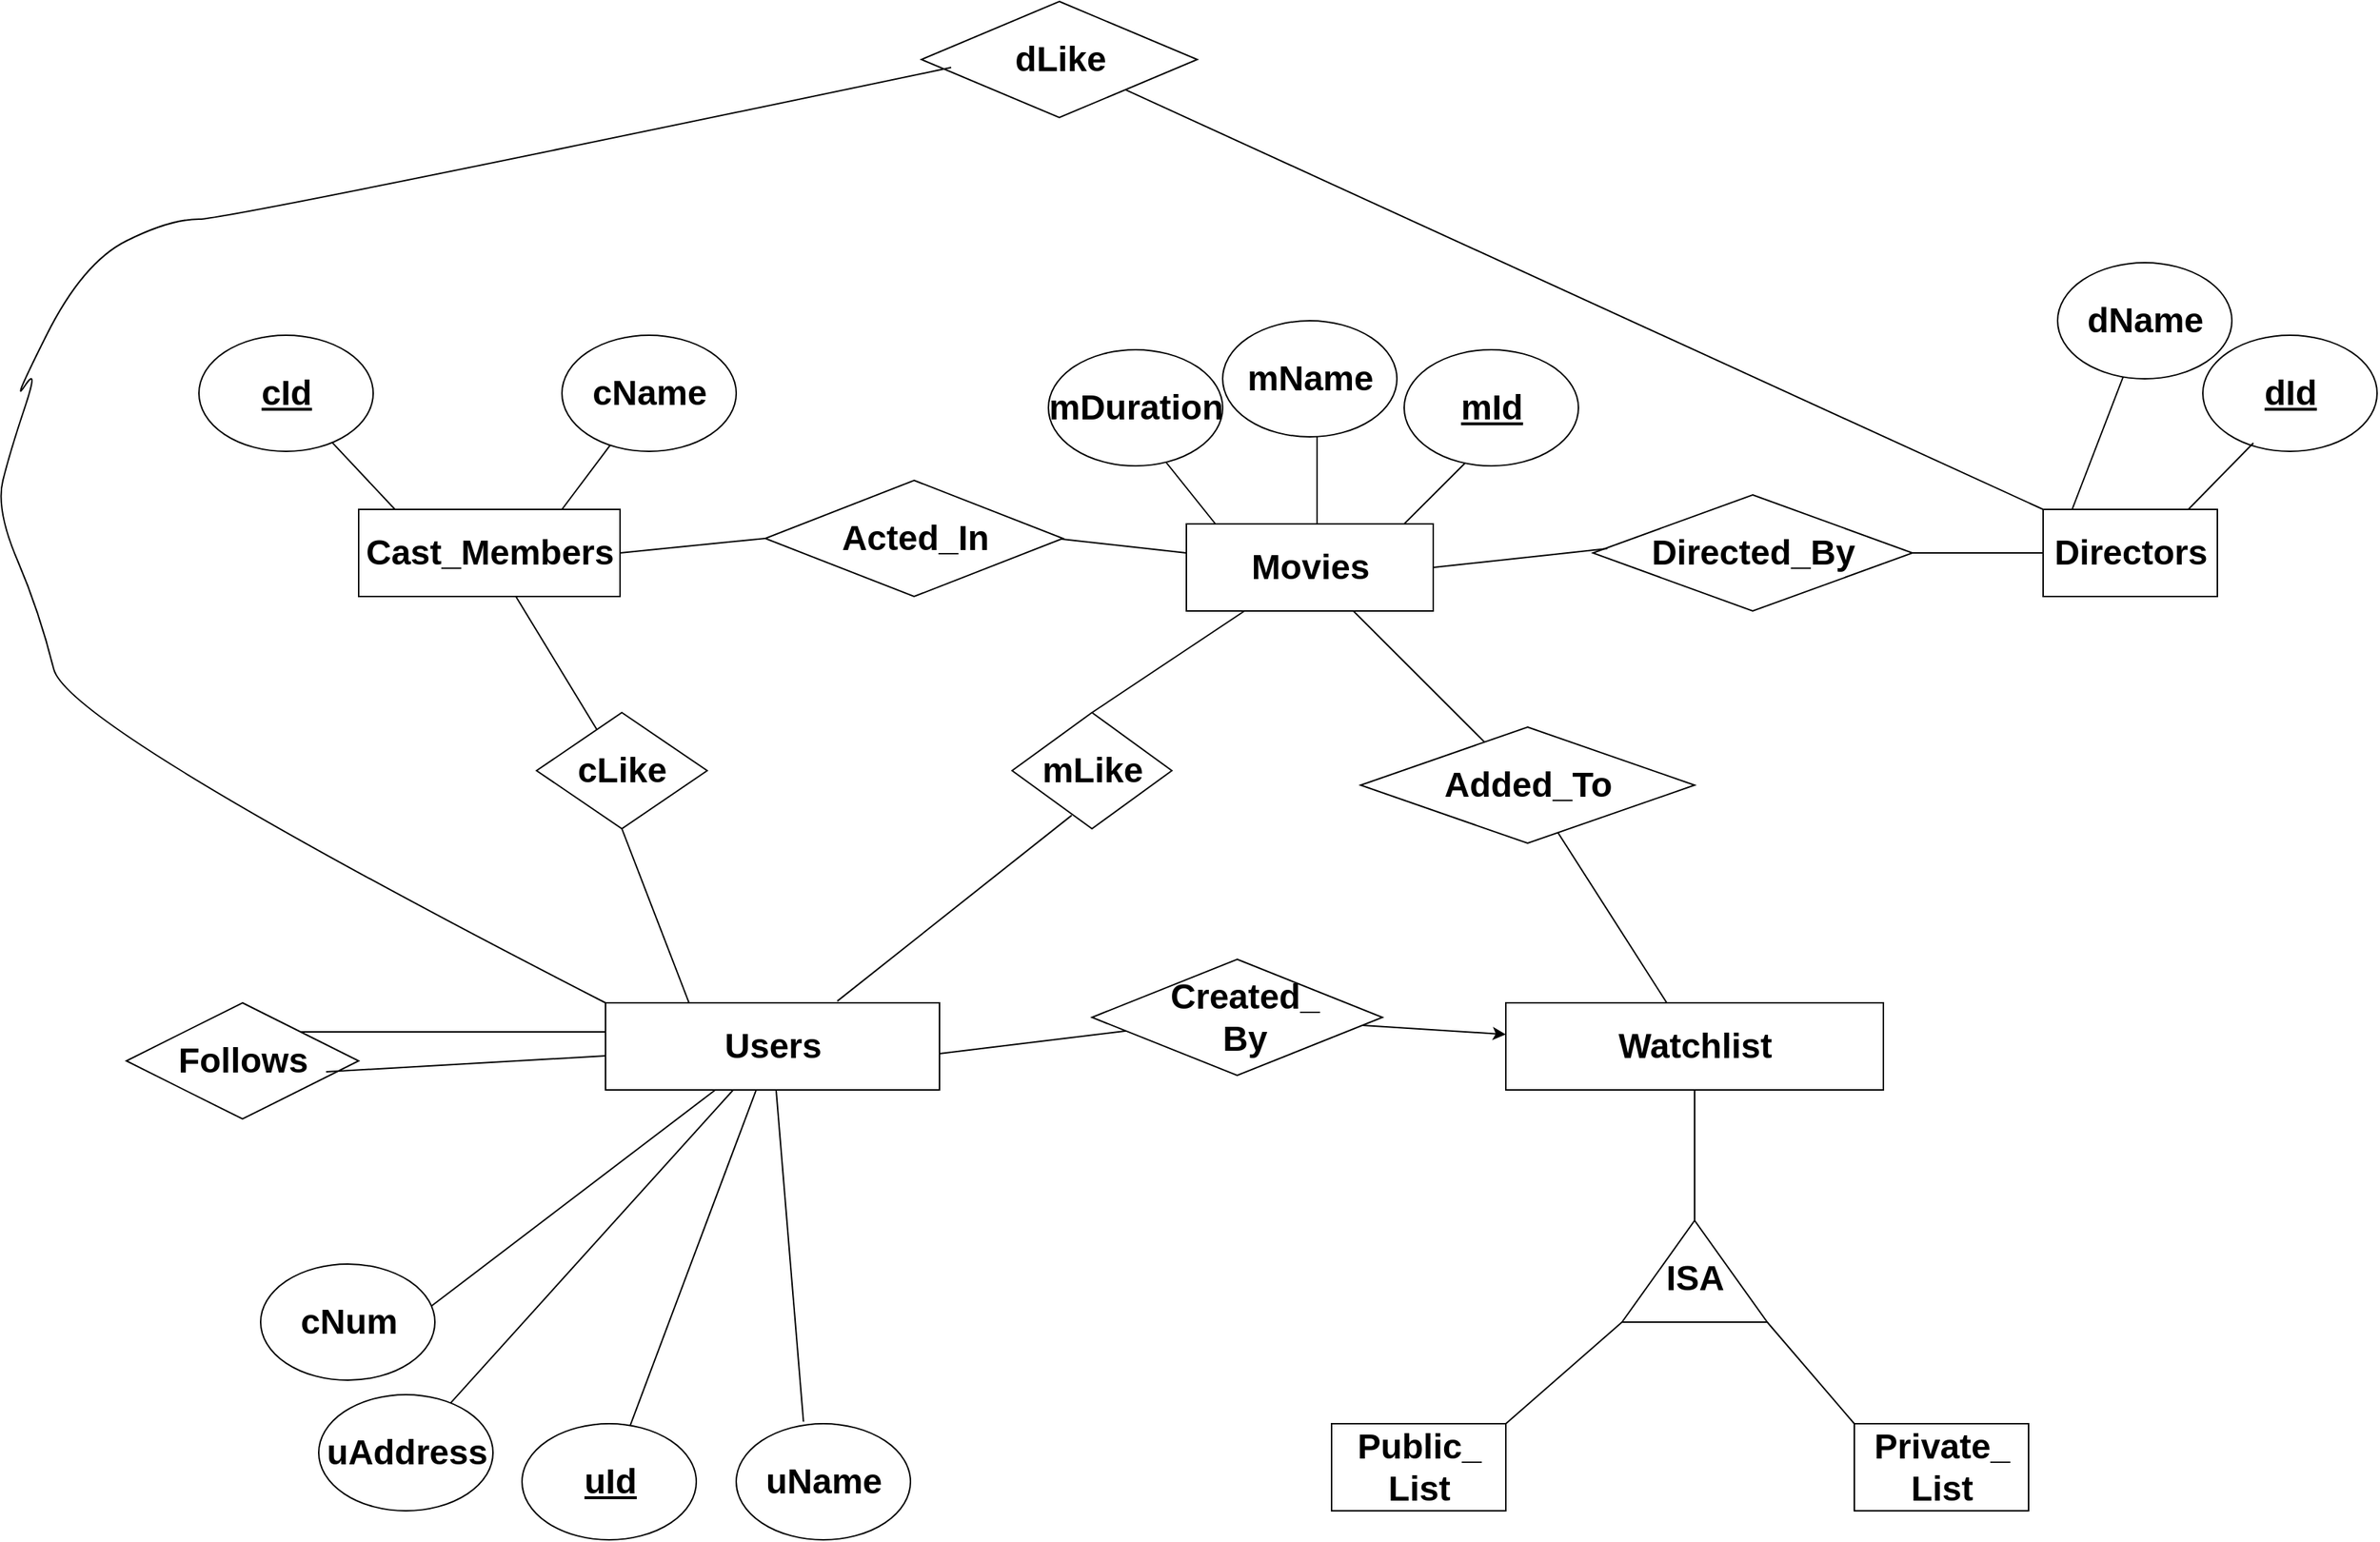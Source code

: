 <mxfile version="26.0.8">
  <diagram id="R2lEEEUBdFMjLlhIrx00" name="Page-1">
    <mxGraphModel dx="3183" dy="2338" grid="1" gridSize="10" guides="1" tooltips="1" connect="1" arrows="1" fold="1" page="1" pageScale="1" pageWidth="850" pageHeight="1100" math="0" shadow="0" extFonts="Permanent Marker^https://fonts.googleapis.com/css?family=Permanent+Marker">
      <root>
        <mxCell id="0" />
        <mxCell id="1" parent="0" />
        <mxCell id="3MYASQ_tbwZk-lHEeH4o-34" value="" style="rhombus;whiteSpace=wrap;html=1;" vertex="1" parent="1">
          <mxGeometry x="-62.5" y="-180" width="190" height="80" as="geometry" />
        </mxCell>
        <mxCell id="2kyyC0OLafyG5U_MLPPI-2" value="" style="rounded=0;whiteSpace=wrap;html=1;" parent="1" vertex="1">
          <mxGeometry x="120" y="180" width="170" height="60" as="geometry" />
        </mxCell>
        <mxCell id="2kyyC0OLafyG5U_MLPPI-3" value="Movies" style="text;strokeColor=none;fillColor=none;html=1;fontSize=24;fontStyle=1;verticalAlign=middle;align=center;" parent="1" vertex="1">
          <mxGeometry x="155" y="190" width="100" height="40" as="geometry" />
        </mxCell>
        <mxCell id="2kyyC0OLafyG5U_MLPPI-4" value="" style="endArrow=none;html=1;rounded=0;" parent="1" edge="1">
          <mxGeometry width="50" height="50" relative="1" as="geometry">
            <mxPoint x="270" y="180" as="sourcePoint" />
            <mxPoint x="320" y="130" as="targetPoint" />
          </mxGeometry>
        </mxCell>
        <mxCell id="2kyyC0OLafyG5U_MLPPI-5" value="" style="endArrow=none;html=1;rounded=0;" parent="1" edge="1">
          <mxGeometry width="50" height="50" relative="1" as="geometry">
            <mxPoint x="210" y="180" as="sourcePoint" />
            <mxPoint x="210" y="110" as="targetPoint" />
          </mxGeometry>
        </mxCell>
        <mxCell id="2kyyC0OLafyG5U_MLPPI-6" value="" style="endArrow=none;html=1;rounded=0;" parent="1" edge="1">
          <mxGeometry width="50" height="50" relative="1" as="geometry">
            <mxPoint x="140" y="180" as="sourcePoint" />
            <mxPoint x="100" y="130" as="targetPoint" />
          </mxGeometry>
        </mxCell>
        <mxCell id="2kyyC0OLafyG5U_MLPPI-7" value="" style="ellipse;whiteSpace=wrap;html=1;strokeWidth=1;" parent="1" vertex="1">
          <mxGeometry x="270" y="60" width="120" height="80" as="geometry" />
        </mxCell>
        <mxCell id="2kyyC0OLafyG5U_MLPPI-8" value="&lt;u&gt;mId&lt;/u&gt;" style="text;strokeColor=none;fillColor=none;html=1;fontSize=24;fontStyle=1;verticalAlign=middle;align=center;" parent="1" vertex="1">
          <mxGeometry x="280" y="80" width="100" height="40" as="geometry" />
        </mxCell>
        <mxCell id="2kyyC0OLafyG5U_MLPPI-9" value="" style="ellipse;whiteSpace=wrap;html=1;" parent="1" vertex="1">
          <mxGeometry x="145" y="40" width="120" height="80" as="geometry" />
        </mxCell>
        <mxCell id="2kyyC0OLafyG5U_MLPPI-11" value="mName" style="text;strokeColor=none;fillColor=none;html=1;fontSize=24;fontStyle=1;verticalAlign=middle;align=center;" parent="1" vertex="1">
          <mxGeometry x="155" y="60" width="100" height="40" as="geometry" />
        </mxCell>
        <mxCell id="2kyyC0OLafyG5U_MLPPI-13" value="" style="ellipse;whiteSpace=wrap;html=1;" parent="1" vertex="1">
          <mxGeometry x="25" y="60" width="120" height="80" as="geometry" />
        </mxCell>
        <mxCell id="2kyyC0OLafyG5U_MLPPI-12" value="mDuration" style="text;strokeColor=none;fillColor=none;html=1;fontSize=24;fontStyle=1;verticalAlign=middle;align=center;" parent="1" vertex="1">
          <mxGeometry x="35" y="80" width="100" height="40" as="geometry" />
        </mxCell>
        <mxCell id="2kyyC0OLafyG5U_MLPPI-15" value="" style="rhombus;whiteSpace=wrap;html=1;" parent="1" vertex="1">
          <mxGeometry x="400" y="160" width="220" height="80" as="geometry" />
        </mxCell>
        <mxCell id="2kyyC0OLafyG5U_MLPPI-16" value="Directed_&lt;span style=&quot;background-color: transparent; color: light-dark(rgb(0, 0, 0), rgb(255, 255, 255));&quot;&gt;By&lt;/span&gt;" style="text;strokeColor=none;fillColor=none;html=1;fontSize=24;fontStyle=1;verticalAlign=middle;align=center;" parent="1" vertex="1">
          <mxGeometry x="460" y="180" width="100" height="40" as="geometry" />
        </mxCell>
        <mxCell id="2kyyC0OLafyG5U_MLPPI-18" value="" style="endArrow=none;html=1;rounded=0;entryX=0.045;entryY=0.463;entryDx=0;entryDy=0;entryPerimeter=0;" parent="1" target="2kyyC0OLafyG5U_MLPPI-15" edge="1">
          <mxGeometry width="50" height="50" relative="1" as="geometry">
            <mxPoint x="290" y="210" as="sourcePoint" />
            <mxPoint x="340" y="160" as="targetPoint" />
          </mxGeometry>
        </mxCell>
        <mxCell id="2kyyC0OLafyG5U_MLPPI-19" value="" style="rounded=0;whiteSpace=wrap;html=1;" parent="1" vertex="1">
          <mxGeometry x="710" y="170" width="120" height="60" as="geometry" />
        </mxCell>
        <mxCell id="2kyyC0OLafyG5U_MLPPI-20" value="Directors" style="text;strokeColor=none;fillColor=none;html=1;fontSize=24;fontStyle=1;verticalAlign=middle;align=center;" parent="1" vertex="1">
          <mxGeometry x="720" y="180" width="100" height="40" as="geometry" />
        </mxCell>
        <mxCell id="2kyyC0OLafyG5U_MLPPI-21" value="" style="endArrow=none;html=1;rounded=0;entryX=0;entryY=0.5;entryDx=0;entryDy=0;" parent="1" target="2kyyC0OLafyG5U_MLPPI-19" edge="1">
          <mxGeometry width="50" height="50" relative="1" as="geometry">
            <mxPoint x="620" y="200" as="sourcePoint" />
            <mxPoint x="670" y="150" as="targetPoint" />
          </mxGeometry>
        </mxCell>
        <mxCell id="2kyyC0OLafyG5U_MLPPI-22" value="" style="ellipse;whiteSpace=wrap;html=1;" parent="1" vertex="1">
          <mxGeometry x="720" width="120" height="80" as="geometry" />
        </mxCell>
        <mxCell id="2kyyC0OLafyG5U_MLPPI-23" value="dName" style="text;strokeColor=none;fillColor=none;html=1;fontSize=24;fontStyle=1;verticalAlign=middle;align=center;" parent="1" vertex="1">
          <mxGeometry x="730" y="20" width="100" height="40" as="geometry" />
        </mxCell>
        <mxCell id="2kyyC0OLafyG5U_MLPPI-24" value="" style="ellipse;whiteSpace=wrap;html=1;" parent="1" vertex="1">
          <mxGeometry x="820" y="50" width="120" height="80" as="geometry" />
        </mxCell>
        <mxCell id="2kyyC0OLafyG5U_MLPPI-25" value="&lt;u&gt;dId&lt;/u&gt;" style="text;strokeColor=none;fillColor=none;html=1;fontSize=24;fontStyle=1;verticalAlign=middle;align=center;" parent="1" vertex="1">
          <mxGeometry x="830" y="70" width="100" height="40" as="geometry" />
        </mxCell>
        <mxCell id="2kyyC0OLafyG5U_MLPPI-26" value="" style="endArrow=none;html=1;rounded=0;entryX=0.29;entryY=0.928;entryDx=0;entryDy=0;entryPerimeter=0;" parent="1" target="2kyyC0OLafyG5U_MLPPI-24" edge="1">
          <mxGeometry width="50" height="50" relative="1" as="geometry">
            <mxPoint x="810" y="170" as="sourcePoint" />
            <mxPoint x="850" y="130" as="targetPoint" />
          </mxGeometry>
        </mxCell>
        <mxCell id="2kyyC0OLafyG5U_MLPPI-27" value="" style="endArrow=none;html=1;rounded=0;" parent="1" target="2kyyC0OLafyG5U_MLPPI-22" edge="1">
          <mxGeometry width="50" height="50" relative="1" as="geometry">
            <mxPoint x="730" y="170" as="sourcePoint" />
            <mxPoint x="780" y="120" as="targetPoint" />
          </mxGeometry>
        </mxCell>
        <mxCell id="2kyyC0OLafyG5U_MLPPI-28" value="" style="endArrow=none;html=1;rounded=0;" parent="1" edge="1">
          <mxGeometry width="50" height="50" relative="1" as="geometry">
            <mxPoint x="30" y="190" as="sourcePoint" />
            <mxPoint x="120" y="200" as="targetPoint" />
          </mxGeometry>
        </mxCell>
        <mxCell id="2kyyC0OLafyG5U_MLPPI-29" value="" style="rhombus;whiteSpace=wrap;html=1;" parent="1" vertex="1">
          <mxGeometry x="-170" y="150" width="205" height="80" as="geometry" />
        </mxCell>
        <mxCell id="2kyyC0OLafyG5U_MLPPI-30" value="Acted_&lt;span style=&quot;background-color: transparent; color: light-dark(rgb(0, 0, 0), rgb(255, 255, 255));&quot;&gt;In&lt;/span&gt;" style="text;strokeColor=none;fillColor=none;html=1;fontSize=24;fontStyle=1;verticalAlign=middle;align=center;" parent="1" vertex="1">
          <mxGeometry x="-117.5" y="170" width="100" height="40" as="geometry" />
        </mxCell>
        <mxCell id="2kyyC0OLafyG5U_MLPPI-31" value="" style="endArrow=none;html=1;rounded=0;" parent="1" edge="1">
          <mxGeometry width="50" height="50" relative="1" as="geometry">
            <mxPoint x="-270" y="200" as="sourcePoint" />
            <mxPoint x="-170" y="190" as="targetPoint" />
          </mxGeometry>
        </mxCell>
        <mxCell id="2kyyC0OLafyG5U_MLPPI-32" value="" style="rounded=0;whiteSpace=wrap;html=1;" parent="1" vertex="1">
          <mxGeometry x="-450" y="170" width="180" height="60" as="geometry" />
        </mxCell>
        <mxCell id="2kyyC0OLafyG5U_MLPPI-33" value="Cast_Members" style="text;strokeColor=none;fillColor=none;html=1;fontSize=24;fontStyle=1;verticalAlign=middle;align=center;" parent="1" vertex="1">
          <mxGeometry x="-410" y="180" width="100" height="40" as="geometry" />
        </mxCell>
        <mxCell id="2kyyC0OLafyG5U_MLPPI-34" value="" style="ellipse;whiteSpace=wrap;html=1;" parent="1" vertex="1">
          <mxGeometry x="-560" y="50" width="120" height="80" as="geometry" />
        </mxCell>
        <mxCell id="2kyyC0OLafyG5U_MLPPI-35" value="&lt;u&gt;cId&lt;/u&gt;" style="text;strokeColor=none;fillColor=none;html=1;fontSize=24;fontStyle=1;verticalAlign=middle;align=center;" parent="1" vertex="1">
          <mxGeometry x="-550" y="70" width="100" height="40" as="geometry" />
        </mxCell>
        <mxCell id="2kyyC0OLafyG5U_MLPPI-36" value="" style="ellipse;whiteSpace=wrap;html=1;" parent="1" vertex="1">
          <mxGeometry x="-310" y="50" width="120" height="80" as="geometry" />
        </mxCell>
        <mxCell id="2kyyC0OLafyG5U_MLPPI-37" value="cName" style="text;strokeColor=none;fillColor=none;html=1;fontSize=24;fontStyle=1;verticalAlign=middle;align=center;" parent="1" vertex="1">
          <mxGeometry x="-300" y="70" width="100" height="40" as="geometry" />
        </mxCell>
        <mxCell id="2kyyC0OLafyG5U_MLPPI-38" value="" style="endArrow=none;html=1;rounded=0;" parent="1" target="2kyyC0OLafyG5U_MLPPI-36" edge="1">
          <mxGeometry width="50" height="50" relative="1" as="geometry">
            <mxPoint x="-310" y="170" as="sourcePoint" />
            <mxPoint x="-310" y="140" as="targetPoint" />
          </mxGeometry>
        </mxCell>
        <mxCell id="2kyyC0OLafyG5U_MLPPI-40" value="" style="endArrow=none;html=1;rounded=0;" parent="1" target="2kyyC0OLafyG5U_MLPPI-34" edge="1">
          <mxGeometry width="50" height="50" relative="1" as="geometry">
            <mxPoint x="-425" y="170" as="sourcePoint" />
            <mxPoint x="-375" y="120" as="targetPoint" />
          </mxGeometry>
        </mxCell>
        <mxCell id="2kyyC0OLafyG5U_MLPPI-41" value="" style="rounded=0;whiteSpace=wrap;html=1;" parent="1" vertex="1">
          <mxGeometry x="-280" y="510" width="230" height="60" as="geometry" />
        </mxCell>
        <mxCell id="2kyyC0OLafyG5U_MLPPI-42" value="Users" style="text;strokeColor=none;fillColor=none;html=1;fontSize=24;fontStyle=1;verticalAlign=middle;align=center;" parent="1" vertex="1">
          <mxGeometry x="-215" y="520" width="100" height="40" as="geometry" />
        </mxCell>
        <mxCell id="2kyyC0OLafyG5U_MLPPI-43" value="" style="endArrow=none;html=1;rounded=0;" parent="1" source="2kyyC0OLafyG5U_MLPPI-45" edge="1" target="2kyyC0OLafyG5U_MLPPI-41">
          <mxGeometry width="50" height="50" relative="1" as="geometry">
            <mxPoint x="-277.5" y="760" as="sourcePoint" />
            <mxPoint x="-197.5" y="730" as="targetPoint" />
          </mxGeometry>
        </mxCell>
        <mxCell id="2kyyC0OLafyG5U_MLPPI-44" value="" style="endArrow=none;html=1;rounded=0;entryX=0.386;entryY=-0.017;entryDx=0;entryDy=0;entryPerimeter=0;" parent="1" target="2kyyC0OLafyG5U_MLPPI-47" edge="1" source="2kyyC0OLafyG5U_MLPPI-41">
          <mxGeometry width="50" height="50" relative="1" as="geometry">
            <mxPoint x="-117.5" y="730" as="sourcePoint" />
            <mxPoint x="-121.373" y="820.007" as="targetPoint" />
          </mxGeometry>
        </mxCell>
        <mxCell id="2kyyC0OLafyG5U_MLPPI-45" value="" style="ellipse;whiteSpace=wrap;html=1;" parent="1" vertex="1">
          <mxGeometry x="-337.5" y="800" width="120" height="80" as="geometry" />
        </mxCell>
        <mxCell id="2kyyC0OLafyG5U_MLPPI-46" value="&lt;u&gt;uId&lt;/u&gt;" style="text;strokeColor=none;fillColor=none;html=1;fontSize=24;fontStyle=1;verticalAlign=middle;align=center;" parent="1" vertex="1">
          <mxGeometry x="-327.5" y="820" width="100" height="40" as="geometry" />
        </mxCell>
        <mxCell id="2kyyC0OLafyG5U_MLPPI-47" value="" style="ellipse;whiteSpace=wrap;html=1;" parent="1" vertex="1">
          <mxGeometry x="-190" y="800" width="120" height="80" as="geometry" />
        </mxCell>
        <mxCell id="2kyyC0OLafyG5U_MLPPI-48" value="uName" style="text;strokeColor=none;fillColor=none;html=1;fontSize=24;fontStyle=1;verticalAlign=middle;align=center;" parent="1" vertex="1">
          <mxGeometry x="-180" y="820" width="100" height="40" as="geometry" />
        </mxCell>
        <mxCell id="2kyyC0OLafyG5U_MLPPI-50" value="" style="ellipse;whiteSpace=wrap;html=1;" parent="1" vertex="1">
          <mxGeometry x="-517.5" y="690" width="120" height="80" as="geometry" />
        </mxCell>
        <mxCell id="2kyyC0OLafyG5U_MLPPI-51" value="cNum" style="text;strokeColor=none;fillColor=none;html=1;fontSize=24;fontStyle=1;verticalAlign=middle;align=center;" parent="1" vertex="1">
          <mxGeometry x="-507.5" y="710" width="100" height="40" as="geometry" />
        </mxCell>
        <mxCell id="2kyyC0OLafyG5U_MLPPI-52" value="" style="endArrow=none;html=1;rounded=0;" parent="1" edge="1" target="2kyyC0OLafyG5U_MLPPI-41">
          <mxGeometry width="50" height="50" relative="1" as="geometry">
            <mxPoint x="-400" y="719" as="sourcePoint" />
            <mxPoint x="-237.5" y="690" as="targetPoint" />
          </mxGeometry>
        </mxCell>
        <mxCell id="2kyyC0OLafyG5U_MLPPI-53" value="" style="ellipse;whiteSpace=wrap;html=1;" parent="1" vertex="1">
          <mxGeometry x="-477.5" y="780" width="120" height="80" as="geometry" />
        </mxCell>
        <mxCell id="2kyyC0OLafyG5U_MLPPI-54" value="uAddress" style="text;strokeColor=none;fillColor=none;html=1;fontSize=24;fontStyle=1;verticalAlign=middle;align=center;" parent="1" vertex="1">
          <mxGeometry x="-467.5" y="800" width="100" height="40" as="geometry" />
        </mxCell>
        <mxCell id="2kyyC0OLafyG5U_MLPPI-55" value="" style="endArrow=none;html=1;rounded=0;" parent="1" source="2kyyC0OLafyG5U_MLPPI-53" edge="1" target="2kyyC0OLafyG5U_MLPPI-41">
          <mxGeometry width="50" height="50" relative="1" as="geometry">
            <mxPoint x="-287.5" y="780" as="sourcePoint" />
            <mxPoint x="-237.5" y="730" as="targetPoint" />
          </mxGeometry>
        </mxCell>
        <mxCell id="3MYASQ_tbwZk-lHEeH4o-1" value="" style="rounded=0;whiteSpace=wrap;html=1;" vertex="1" parent="1">
          <mxGeometry x="340" y="510" width="260" height="60" as="geometry" />
        </mxCell>
        <mxCell id="3MYASQ_tbwZk-lHEeH4o-2" value="Watchlist" style="text;strokeColor=none;fillColor=none;html=1;fontSize=24;fontStyle=1;verticalAlign=middle;align=center;" vertex="1" parent="1">
          <mxGeometry x="420" y="520" width="100" height="40" as="geometry" />
        </mxCell>
        <mxCell id="3MYASQ_tbwZk-lHEeH4o-3" value="" style="rhombus;whiteSpace=wrap;html=1;" vertex="1" parent="1">
          <mxGeometry x="55" y="480" width="200" height="80" as="geometry" />
        </mxCell>
        <mxCell id="3MYASQ_tbwZk-lHEeH4o-4" value="Created_&lt;div&gt;By&lt;/div&gt;" style="text;strokeColor=none;fillColor=none;html=1;fontSize=24;fontStyle=1;verticalAlign=middle;align=center;" vertex="1" parent="1">
          <mxGeometry x="110" y="500" width="100" height="40" as="geometry" />
        </mxCell>
        <mxCell id="3MYASQ_tbwZk-lHEeH4o-6" value="" style="endArrow=none;html=1;rounded=0;" edge="1" parent="1" target="3MYASQ_tbwZk-lHEeH4o-3">
          <mxGeometry width="50" height="50" relative="1" as="geometry">
            <mxPoint x="-50" y="545" as="sourcePoint" />
            <mxPoint y="495" as="targetPoint" />
          </mxGeometry>
        </mxCell>
        <mxCell id="3MYASQ_tbwZk-lHEeH4o-9" value="" style="rhombus;whiteSpace=wrap;html=1;" vertex="1" parent="1">
          <mxGeometry x="240" y="320" width="230" height="80" as="geometry" />
        </mxCell>
        <mxCell id="3MYASQ_tbwZk-lHEeH4o-10" value="Added_To" style="text;strokeColor=none;fillColor=none;html=1;fontSize=24;fontStyle=1;verticalAlign=middle;align=center;" vertex="1" parent="1">
          <mxGeometry x="305" y="340" width="100" height="40" as="geometry" />
        </mxCell>
        <mxCell id="3MYASQ_tbwZk-lHEeH4o-11" value="" style="endArrow=none;html=1;rounded=0;" edge="1" parent="1" source="3MYASQ_tbwZk-lHEeH4o-9" target="2kyyC0OLafyG5U_MLPPI-2">
          <mxGeometry width="50" height="50" relative="1" as="geometry">
            <mxPoint x="130" y="490" as="sourcePoint" />
            <mxPoint x="180" y="440" as="targetPoint" />
          </mxGeometry>
        </mxCell>
        <mxCell id="3MYASQ_tbwZk-lHEeH4o-12" value="" style="endArrow=none;html=1;rounded=0;" edge="1" parent="1" source="3MYASQ_tbwZk-lHEeH4o-1" target="3MYASQ_tbwZk-lHEeH4o-9">
          <mxGeometry width="50" height="50" relative="1" as="geometry">
            <mxPoint x="330" y="430" as="sourcePoint" />
            <mxPoint x="380" y="380" as="targetPoint" />
          </mxGeometry>
        </mxCell>
        <mxCell id="3MYASQ_tbwZk-lHEeH4o-13" value="" style="verticalLabelPosition=bottom;verticalAlign=top;html=1;shape=mxgraph.basic.acute_triangle;dx=0.5;" vertex="1" parent="1">
          <mxGeometry x="420" y="660" width="100" height="70" as="geometry" />
        </mxCell>
        <mxCell id="3MYASQ_tbwZk-lHEeH4o-14" value="ISA" style="text;strokeColor=none;fillColor=none;html=1;fontSize=24;fontStyle=1;verticalAlign=middle;align=center;" vertex="1" parent="1">
          <mxGeometry x="420" y="680" width="100" height="40" as="geometry" />
        </mxCell>
        <mxCell id="3MYASQ_tbwZk-lHEeH4o-15" value="" style="endArrow=none;html=1;rounded=0;exitX=0;exitY=0;exitDx=50;exitDy=0;exitPerimeter=0;" edge="1" parent="1" source="3MYASQ_tbwZk-lHEeH4o-13" target="3MYASQ_tbwZk-lHEeH4o-1">
          <mxGeometry width="50" height="50" relative="1" as="geometry">
            <mxPoint x="425" y="630" as="sourcePoint" />
            <mxPoint x="475" y="580" as="targetPoint" />
          </mxGeometry>
        </mxCell>
        <mxCell id="3MYASQ_tbwZk-lHEeH4o-16" value="" style="endArrow=classic;html=1;rounded=0;" edge="1" parent="1" source="3MYASQ_tbwZk-lHEeH4o-3" target="3MYASQ_tbwZk-lHEeH4o-1">
          <mxGeometry width="50" height="50" relative="1" as="geometry">
            <mxPoint x="130" y="490" as="sourcePoint" />
            <mxPoint x="180" y="440" as="targetPoint" />
          </mxGeometry>
        </mxCell>
        <mxCell id="3MYASQ_tbwZk-lHEeH4o-17" value="" style="rounded=0;whiteSpace=wrap;html=1;" vertex="1" parent="1">
          <mxGeometry x="220" y="800" width="120" height="60" as="geometry" />
        </mxCell>
        <mxCell id="3MYASQ_tbwZk-lHEeH4o-18" value="Public_&lt;div&gt;List&lt;/div&gt;" style="text;strokeColor=none;fillColor=none;html=1;fontSize=24;fontStyle=1;verticalAlign=middle;align=center;" vertex="1" parent="1">
          <mxGeometry x="230" y="810" width="100" height="40" as="geometry" />
        </mxCell>
        <mxCell id="3MYASQ_tbwZk-lHEeH4o-19" value="" style="rounded=0;whiteSpace=wrap;html=1;" vertex="1" parent="1">
          <mxGeometry x="580" y="800" width="120" height="60" as="geometry" />
        </mxCell>
        <mxCell id="3MYASQ_tbwZk-lHEeH4o-20" value="Private_&lt;br&gt;List" style="text;strokeColor=none;fillColor=none;html=1;fontSize=24;fontStyle=1;verticalAlign=middle;align=center;" vertex="1" parent="1">
          <mxGeometry x="590" y="810" width="100" height="40" as="geometry" />
        </mxCell>
        <mxCell id="3MYASQ_tbwZk-lHEeH4o-21" value="" style="endArrow=none;html=1;rounded=0;entryX=0;entryY=1;entryDx=0;entryDy=0;entryPerimeter=0;exitX=1;exitY=0;exitDx=0;exitDy=0;" edge="1" parent="1" source="3MYASQ_tbwZk-lHEeH4o-17" target="3MYASQ_tbwZk-lHEeH4o-13">
          <mxGeometry width="50" height="50" relative="1" as="geometry">
            <mxPoint x="130" y="860" as="sourcePoint" />
            <mxPoint x="180" y="810" as="targetPoint" />
          </mxGeometry>
        </mxCell>
        <mxCell id="3MYASQ_tbwZk-lHEeH4o-22" value="" style="endArrow=none;html=1;rounded=0;exitX=0;exitY=0;exitDx=0;exitDy=0;entryX=1;entryY=1;entryDx=0;entryDy=0;entryPerimeter=0;" edge="1" parent="1" source="3MYASQ_tbwZk-lHEeH4o-19" target="3MYASQ_tbwZk-lHEeH4o-13">
          <mxGeometry width="50" height="50" relative="1" as="geometry">
            <mxPoint x="610" y="770" as="sourcePoint" />
            <mxPoint x="660" y="720" as="targetPoint" />
          </mxGeometry>
        </mxCell>
        <mxCell id="3MYASQ_tbwZk-lHEeH4o-23" value="" style="rhombus;whiteSpace=wrap;html=1;" vertex="1" parent="1">
          <mxGeometry x="-610" y="510" width="160" height="80" as="geometry" />
        </mxCell>
        <mxCell id="3MYASQ_tbwZk-lHEeH4o-24" value="Follows" style="text;strokeColor=none;fillColor=none;html=1;fontSize=24;fontStyle=1;verticalAlign=middle;align=center;" vertex="1" parent="1">
          <mxGeometry x="-580" y="530" width="100" height="40" as="geometry" />
        </mxCell>
        <mxCell id="3MYASQ_tbwZk-lHEeH4o-25" value="" style="endArrow=none;html=1;rounded=0;entryX=1;entryY=0;entryDx=0;entryDy=0;" edge="1" parent="1" target="3MYASQ_tbwZk-lHEeH4o-23">
          <mxGeometry width="50" height="50" relative="1" as="geometry">
            <mxPoint x="-280" y="530" as="sourcePoint" />
            <mxPoint x="180" y="630" as="targetPoint" />
          </mxGeometry>
        </mxCell>
        <mxCell id="3MYASQ_tbwZk-lHEeH4o-26" value="" style="endArrow=none;html=1;rounded=0;entryX=0.86;entryY=0.594;entryDx=0;entryDy=0;entryPerimeter=0;" edge="1" parent="1" source="2kyyC0OLafyG5U_MLPPI-41" target="3MYASQ_tbwZk-lHEeH4o-23">
          <mxGeometry width="50" height="50" relative="1" as="geometry">
            <mxPoint x="-117.5" y="510" as="sourcePoint" />
            <mxPoint x="-103" y="350" as="targetPoint" />
          </mxGeometry>
        </mxCell>
        <mxCell id="3MYASQ_tbwZk-lHEeH4o-28" value="" style="rhombus;whiteSpace=wrap;html=1;" vertex="1" parent="1">
          <mxGeometry x="-327.5" y="310" width="117.5" height="80" as="geometry" />
        </mxCell>
        <mxCell id="3MYASQ_tbwZk-lHEeH4o-30" value="" style="rhombus;whiteSpace=wrap;html=1;" vertex="1" parent="1">
          <mxGeometry y="310" width="110" height="80" as="geometry" />
        </mxCell>
        <mxCell id="3MYASQ_tbwZk-lHEeH4o-31" value="cLike" style="text;strokeColor=none;fillColor=none;html=1;fontSize=24;fontStyle=1;verticalAlign=middle;align=center;" vertex="1" parent="1">
          <mxGeometry x="-318.75" y="330" width="100" height="40" as="geometry" />
        </mxCell>
        <mxCell id="3MYASQ_tbwZk-lHEeH4o-32" value="mLike" style="text;strokeColor=none;fillColor=none;html=1;fontSize=24;fontStyle=1;verticalAlign=middle;align=center;" vertex="1" parent="1">
          <mxGeometry x="5" y="330" width="100" height="40" as="geometry" />
        </mxCell>
        <mxCell id="3MYASQ_tbwZk-lHEeH4o-33" value="dLike" style="text;strokeColor=none;fillColor=none;html=1;fontSize=24;fontStyle=1;verticalAlign=middle;align=center;" vertex="1" parent="1">
          <mxGeometry x="-17.5" y="-160" width="100" height="40" as="geometry" />
        </mxCell>
        <mxCell id="3MYASQ_tbwZk-lHEeH4o-35" value="" style="endArrow=none;html=1;rounded=0;entryX=0.5;entryY=1;entryDx=0;entryDy=0;exitX=0.25;exitY=0;exitDx=0;exitDy=0;" edge="1" parent="1" source="2kyyC0OLafyG5U_MLPPI-41" target="3MYASQ_tbwZk-lHEeH4o-28">
          <mxGeometry width="50" height="50" relative="1" as="geometry">
            <mxPoint x="270" y="230" as="sourcePoint" />
            <mxPoint x="320" y="180" as="targetPoint" />
          </mxGeometry>
        </mxCell>
        <mxCell id="3MYASQ_tbwZk-lHEeH4o-36" value="" style="endArrow=none;html=1;rounded=0;" edge="1" parent="1" source="3MYASQ_tbwZk-lHEeH4o-28" target="2kyyC0OLafyG5U_MLPPI-32">
          <mxGeometry width="50" height="50" relative="1" as="geometry">
            <mxPoint x="270" y="410" as="sourcePoint" />
            <mxPoint x="320" y="360" as="targetPoint" />
          </mxGeometry>
        </mxCell>
        <mxCell id="3MYASQ_tbwZk-lHEeH4o-37" value="" style="endArrow=none;html=1;rounded=0;exitX=0.694;exitY=-0.02;exitDx=0;exitDy=0;exitPerimeter=0;entryX=0.373;entryY=0.885;entryDx=0;entryDy=0;entryPerimeter=0;" edge="1" parent="1" source="2kyyC0OLafyG5U_MLPPI-41" target="3MYASQ_tbwZk-lHEeH4o-30">
          <mxGeometry width="50" height="50" relative="1" as="geometry">
            <mxPoint x="270" y="410" as="sourcePoint" />
            <mxPoint x="320" y="360" as="targetPoint" />
          </mxGeometry>
        </mxCell>
        <mxCell id="3MYASQ_tbwZk-lHEeH4o-38" value="" style="endArrow=none;html=1;rounded=0;exitX=0.5;exitY=0;exitDx=0;exitDy=0;" edge="1" parent="1" source="3MYASQ_tbwZk-lHEeH4o-30" target="2kyyC0OLafyG5U_MLPPI-2">
          <mxGeometry width="50" height="50" relative="1" as="geometry">
            <mxPoint x="270" y="410" as="sourcePoint" />
            <mxPoint x="320" y="360" as="targetPoint" />
          </mxGeometry>
        </mxCell>
        <mxCell id="3MYASQ_tbwZk-lHEeH4o-40" value="" style="curved=1;endArrow=none;html=1;rounded=0;entryX=0.108;entryY=0.569;entryDx=0;entryDy=0;entryPerimeter=0;startFill=0;" edge="1" parent="1" target="3MYASQ_tbwZk-lHEeH4o-34">
          <mxGeometry width="50" height="50" relative="1" as="geometry">
            <mxPoint x="-280" y="510" as="sourcePoint" />
            <mxPoint x="-990" y="-270" as="targetPoint" />
            <Array as="points">
              <mxPoint x="-650" y="320" />
              <mxPoint x="-670" y="240" />
              <mxPoint x="-700" y="170" />
              <mxPoint x="-690" y="130" />
              <mxPoint x="-670" y="70" />
              <mxPoint x="-690" y="100" />
              <mxPoint x="-640" />
              <mxPoint x="-580" y="-30" />
              <mxPoint x="-540" y="-30" />
            </Array>
          </mxGeometry>
        </mxCell>
        <mxCell id="3MYASQ_tbwZk-lHEeH4o-41" value="" style="endArrow=none;html=1;rounded=0;entryX=0;entryY=0;entryDx=0;entryDy=0;" edge="1" parent="1" source="3MYASQ_tbwZk-lHEeH4o-34" target="2kyyC0OLafyG5U_MLPPI-19">
          <mxGeometry width="50" height="50" relative="1" as="geometry">
            <mxPoint x="200" y="140" as="sourcePoint" />
            <mxPoint x="250" y="90" as="targetPoint" />
          </mxGeometry>
        </mxCell>
      </root>
    </mxGraphModel>
  </diagram>
</mxfile>
